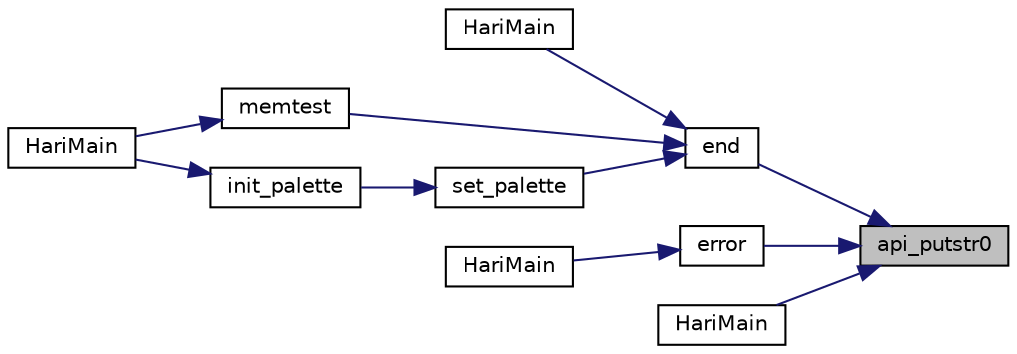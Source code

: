 digraph "api_putstr0"
{
 // LATEX_PDF_SIZE
  edge [fontname="Helvetica",fontsize="10",labelfontname="Helvetica",labelfontsize="10"];
  node [fontname="Helvetica",fontsize="10",shape=record];
  rankdir="RL";
  Node1 [label="api_putstr0",height=0.2,width=0.4,color="black", fillcolor="grey75", style="filled", fontcolor="black",tooltip="文字列表示する"];
  Node1 -> Node2 [dir="back",color="midnightblue",fontsize="10",style="solid"];
  Node2 [label="end",height=0.2,width=0.4,color="black", fillcolor="white", style="filled",URL="$mmlplay_8c.html#a0834e80e6e6a203821e54e48a1ddeeff",tooltip=" "];
  Node2 -> Node3 [dir="back",color="midnightblue",fontsize="10",style="solid"];
  Node3 [label="HariMain",height=0.2,width=0.4,color="black", fillcolor="white", style="filled",URL="$mmlplay_8c.html#a3bfd04b86eb41bd7301c75a3df6a89e0",tooltip=" "];
  Node2 -> Node4 [dir="back",color="midnightblue",fontsize="10",style="solid"];
  Node4 [label="memtest",height=0.2,width=0.4,color="black", fillcolor="white", style="filled",URL="$memory_8c.html#a457da672ff618c99ae94b1227d45119b",tooltip=" "];
  Node4 -> Node5 [dir="back",color="midnightblue",fontsize="10",style="solid"];
  Node5 [label="HariMain",height=0.2,width=0.4,color="black", fillcolor="white", style="filled",URL="$bootpack_8c.html#a3bfd04b86eb41bd7301c75a3df6a89e0",tooltip=" "];
  Node2 -> Node6 [dir="back",color="midnightblue",fontsize="10",style="solid"];
  Node6 [label="set_palette",height=0.2,width=0.4,color="black", fillcolor="white", style="filled",URL="$graphic_8c.html#a78bbb55ac088109aba6d34f9ffc0523a",tooltip=" "];
  Node6 -> Node7 [dir="back",color="midnightblue",fontsize="10",style="solid"];
  Node7 [label="init_palette",height=0.2,width=0.4,color="black", fillcolor="white", style="filled",URL="$graphic_8c.html#a42a564ae1340c89e85f7ef58c6f8e46e",tooltip=" "];
  Node7 -> Node5 [dir="back",color="midnightblue",fontsize="10",style="solid"];
  Node1 -> Node8 [dir="back",color="midnightblue",fontsize="10",style="solid"];
  Node8 [label="error",height=0.2,width=0.4,color="black", fillcolor="white", style="filled",URL="$gview_8c.html#a42c6b1edc1bd763019f0eb5edce18793",tooltip=" "];
  Node8 -> Node9 [dir="back",color="midnightblue",fontsize="10",style="solid"];
  Node9 [label="HariMain",height=0.2,width=0.4,color="black", fillcolor="white", style="filled",URL="$gview_8c.html#a3bfd04b86eb41bd7301c75a3df6a89e0",tooltip=" "];
  Node1 -> Node10 [dir="back",color="midnightblue",fontsize="10",style="solid"];
  Node10 [label="HariMain",height=0.2,width=0.4,color="black", fillcolor="white", style="filled",URL="$calc_8c.html#a3bfd04b86eb41bd7301c75a3df6a89e0",tooltip=" "];
}
